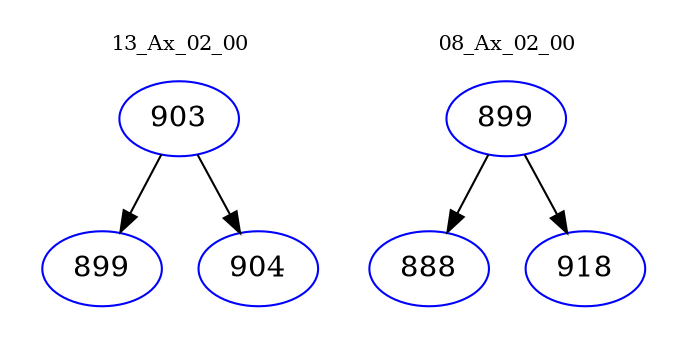 digraph{
subgraph cluster_0 {
color = white
label = "13_Ax_02_00";
fontsize=10;
T0_903 [label="903", color="blue"]
T0_903 -> T0_899 [color="black"]
T0_899 [label="899", color="blue"]
T0_903 -> T0_904 [color="black"]
T0_904 [label="904", color="blue"]
}
subgraph cluster_1 {
color = white
label = "08_Ax_02_00";
fontsize=10;
T1_899 [label="899", color="blue"]
T1_899 -> T1_888 [color="black"]
T1_888 [label="888", color="blue"]
T1_899 -> T1_918 [color="black"]
T1_918 [label="918", color="blue"]
}
}
